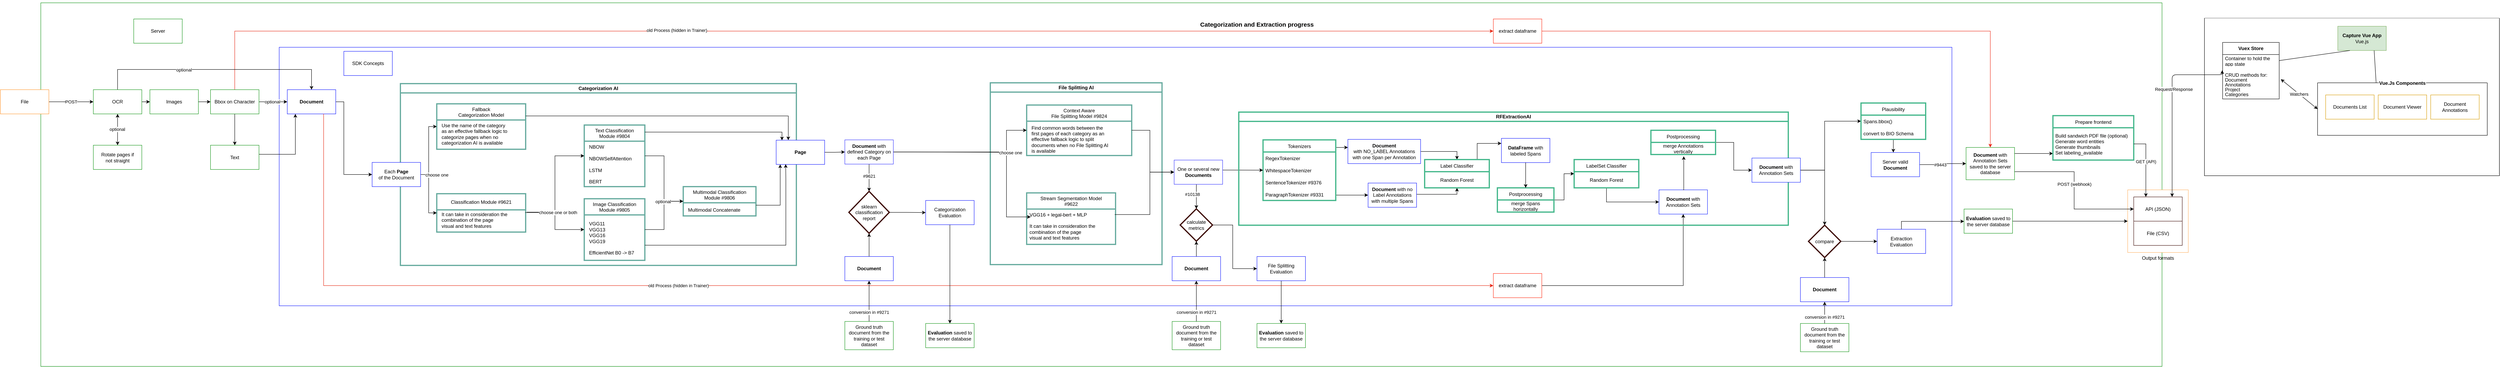 <mxfile version="20.5.3" type="device"><diagram id="Y_4e-g6y54JG4lKSlURq" name="Page-1"><mxGraphModel dx="3694" dy="1460" grid="1" gridSize="10" guides="1" tooltips="1" connect="1" arrows="1" fold="1" page="1" pageScale="1" pageWidth="850" pageHeight="1100" math="0" shadow="0"><root><mxCell id="0"/><mxCell id="1" parent="0"/><mxCell id="4hGdP1M2JwbJeWWglB2I-54" value="" style="rounded=0;whiteSpace=wrap;html=1;strokeColor=#129416;" parent="1" vertex="1"><mxGeometry x="-740" y="110" width="5250" height="900" as="geometry"/></mxCell><mxCell id="2g9Gco3Wk7Qit-5-Im8r-12" value="Output formats" style="rounded=0;whiteSpace=wrap;html=1;strokeColor=#FFB366;labelPosition=center;verticalLabelPosition=bottom;align=center;verticalAlign=top;" parent="1" vertex="1"><mxGeometry x="4425" y="573" width="150" height="155" as="geometry"/></mxCell><mxCell id="4hGdP1M2JwbJeWWglB2I-15" value="" style="rounded=0;whiteSpace=wrap;html=1;strokeColor=#0F17FF;" parent="1" vertex="1"><mxGeometry x="-150" y="220" width="4140" height="640" as="geometry"/></mxCell><mxCell id="4hGdP1M2JwbJeWWglB2I-59" style="edgeStyle=orthogonalEdgeStyle;rounded=0;orthogonalLoop=1;jettySize=auto;html=1;exitX=0.5;exitY=0;exitDx=0;exitDy=0;entryX=0;entryY=0.5;entryDx=0;entryDy=0;strokeColor=#E62712;" parent="1" source="4hGdP1M2JwbJeWWglB2I-42" target="4hGdP1M2JwbJeWWglB2I-60" edge="1"><mxGeometry relative="1" as="geometry"><Array as="points"><mxPoint x="-260" y="180"/></Array></mxGeometry></mxCell><mxCell id="9MLLla6oI4jPxRE4S_ba-36" value="old Process (hidden in Trainer)" style="edgeLabel;html=1;align=center;verticalAlign=middle;resizable=0;points=[];" parent="4hGdP1M2JwbJeWWglB2I-59" vertex="1" connectable="0"><mxGeometry x="-0.086" y="2" relative="1" as="geometry"><mxPoint x="-251" as="offset"/></mxGeometry></mxCell><mxCell id="vx7GEG0v0-2Jzm9RmqDa-37" style="edgeStyle=orthogonalEdgeStyle;rounded=0;orthogonalLoop=1;jettySize=auto;html=1;entryX=0;entryY=0.5;entryDx=0;entryDy=0;" parent="1" source="4hGdP1M2JwbJeWWglB2I-1" target="vx7GEG0v0-2Jzm9RmqDa-39" edge="1"><mxGeometry relative="1" as="geometry"><mxPoint x="-90" y="760" as="targetPoint"/><Array as="points"><mxPoint x="10" y="355"/><mxPoint x="10" y="535"/></Array></mxGeometry></mxCell><mxCell id="9MLLla6oI4jPxRE4S_ba-65" style="edgeStyle=orthogonalEdgeStyle;rounded=0;orthogonalLoop=1;jettySize=auto;html=1;entryX=0.5;entryY=0;entryDx=0;entryDy=0;" parent="1" source="4hGdP1M2JwbJeWWglB2I-4" target="9MLLla6oI4jPxRE4S_ba-66" edge="1"><mxGeometry relative="1" as="geometry"><Array as="points"><mxPoint x="2765" y="478"/></Array></mxGeometry></mxCell><mxCell id="4hGdP1M2JwbJeWWglB2I-4" value="&lt;div&gt;&lt;b&gt;Document&lt;/b&gt;&lt;br&gt;&lt;/div&gt;&lt;div&gt;with NO_LABEL Annotations&lt;/div&gt;&lt;div&gt;with one Span per Annotation&lt;/div&gt;" style="rounded=0;whiteSpace=wrap;html=1;strokeColor=#0F17FF;" parent="1" vertex="1"><mxGeometry x="2495" y="448" width="180" height="60" as="geometry"/></mxCell><mxCell id="4hGdP1M2JwbJeWWglB2I-38" value="SDK Concepts" style="rounded=0;whiteSpace=wrap;html=1;fillColor=none;strokeColor=#0F17FF;" parent="1" vertex="1"><mxGeometry x="10" y="230" width="120" height="60" as="geometry"/></mxCell><mxCell id="2g9Gco3Wk7Qit-5-Im8r-6" style="edgeStyle=orthogonalEdgeStyle;rounded=0;orthogonalLoop=1;jettySize=auto;html=1;exitX=1;exitY=0.5;exitDx=0;exitDy=0;" parent="1" source="4hGdP1M2JwbJeWWglB2I-40" target="2g9Gco3Wk7Qit-5-Im8r-5" edge="1"><mxGeometry relative="1" as="geometry"><Array as="points"><mxPoint x="4145" y="483"/></Array></mxGeometry></mxCell><mxCell id="2g9Gco3Wk7Qit-5-Im8r-18" style="edgeStyle=orthogonalEdgeStyle;rounded=0;orthogonalLoop=1;jettySize=auto;html=1;exitX=1;exitY=0.75;exitDx=0;exitDy=0;entryX=0;entryY=0.5;entryDx=0;entryDy=0;" parent="1" source="4hGdP1M2JwbJeWWglB2I-40" target="9MLLla6oI4jPxRE4S_ba-106" edge="1"><mxGeometry relative="1" as="geometry"/></mxCell><mxCell id="2g9Gco3Wk7Qit-5-Im8r-19" value="POST (webhook)" style="edgeLabel;html=1;align=center;verticalAlign=middle;resizable=0;points=[];" parent="2g9Gco3Wk7Qit-5-Im8r-18" vertex="1" connectable="0"><mxGeometry x="-0.082" relative="1" as="geometry"><mxPoint as="offset"/></mxGeometry></mxCell><mxCell id="4hGdP1M2JwbJeWWglB2I-40" value="&lt;b&gt;Document &lt;/b&gt;with Annotation Sets saved to the server database" style="rounded=0;whiteSpace=wrap;html=1;strokeColor=#129416;" parent="1" vertex="1"><mxGeometry x="4025" y="468" width="120" height="80" as="geometry"/></mxCell><mxCell id="4hGdP1M2JwbJeWWglB2I-44" style="edgeStyle=orthogonalEdgeStyle;rounded=0;orthogonalLoop=1;jettySize=auto;html=1;" parent="1" source="4hGdP1M2JwbJeWWglB2I-42" target="4hGdP1M2JwbJeWWglB2I-1" edge="1"><mxGeometry relative="1" as="geometry"><Array as="points"><mxPoint x="-130" y="355"/><mxPoint x="-130" y="355"/></Array></mxGeometry></mxCell><mxCell id="9MLLla6oI4jPxRE4S_ba-6" value="optional" style="edgeLabel;html=1;align=center;verticalAlign=middle;resizable=0;points=[];" parent="4hGdP1M2JwbJeWWglB2I-44" vertex="1" connectable="0"><mxGeometry x="-0.063" relative="1" as="geometry"><mxPoint as="offset"/></mxGeometry></mxCell><mxCell id="9MLLla6oI4jPxRE4S_ba-1" value="" style="edgeStyle=orthogonalEdgeStyle;rounded=0;orthogonalLoop=1;jettySize=auto;html=1;" parent="1" source="4hGdP1M2JwbJeWWglB2I-42" target="4hGdP1M2JwbJeWWglB2I-43" edge="1"><mxGeometry relative="1" as="geometry"/></mxCell><mxCell id="4hGdP1M2JwbJeWWglB2I-42" value="Bbox on Character" style="rounded=0;whiteSpace=wrap;html=1;fillColor=none;strokeColor=#129416;" parent="1" vertex="1"><mxGeometry x="-320" y="325" width="120" height="60" as="geometry"/></mxCell><mxCell id="4hGdP1M2JwbJeWWglB2I-45" style="edgeStyle=orthogonalEdgeStyle;rounded=0;orthogonalLoop=1;jettySize=auto;html=1;" parent="1" source="4hGdP1M2JwbJeWWglB2I-43" target="4hGdP1M2JwbJeWWglB2I-1" edge="1"><mxGeometry relative="1" as="geometry"><Array as="points"><mxPoint x="-110" y="485"/></Array></mxGeometry></mxCell><mxCell id="4hGdP1M2JwbJeWWglB2I-43" value="Text" style="rounded=0;whiteSpace=wrap;html=1;fillColor=none;strokeColor=#129416;" parent="1" vertex="1"><mxGeometry x="-320" y="462.5" width="120" height="60" as="geometry"/></mxCell><mxCell id="9MLLla6oI4jPxRE4S_ba-94" style="edgeStyle=orthogonalEdgeStyle;rounded=0;orthogonalLoop=1;jettySize=auto;html=1;" parent="1" source="4hGdP1M2JwbJeWWglB2I-46" target="9MLLla6oI4jPxRE4S_ba-93" edge="1"><mxGeometry relative="1" as="geometry"/></mxCell><mxCell id="4hGdP1M2JwbJeWWglB2I-46" value="Document" style="rounded=0;whiteSpace=wrap;html=1;strokeColor=#0F17FF;fontStyle=1" parent="1" vertex="1"><mxGeometry x="3615" y="790" width="120" height="60" as="geometry"/></mxCell><mxCell id="4hGdP1M2JwbJeWWglB2I-50" style="edgeStyle=orthogonalEdgeStyle;rounded=0;orthogonalLoop=1;jettySize=auto;html=1;" parent="1" source="4hGdP1M2JwbJeWWglB2I-47" target="4hGdP1M2JwbJeWWglB2I-46" edge="1"><mxGeometry relative="1" as="geometry"/></mxCell><mxCell id="V9HdjX9iqHW_Pui06T7V-1" value="conversion in #9271" style="edgeLabel;html=1;align=center;verticalAlign=middle;resizable=0;points=[];" parent="4hGdP1M2JwbJeWWglB2I-50" vertex="1" connectable="0"><mxGeometry x="-0.379" y="-1" relative="1" as="geometry"><mxPoint x="-1" as="offset"/></mxGeometry></mxCell><mxCell id="4hGdP1M2JwbJeWWglB2I-47" value="Ground truth document from the training or test dataset" style="rounded=0;whiteSpace=wrap;html=1;strokeColor=#129416;" parent="1" vertex="1"><mxGeometry x="3615" y="903.75" width="120" height="70" as="geometry"/></mxCell><mxCell id="4hGdP1M2JwbJeWWglB2I-55" value="Server" style="rounded=0;whiteSpace=wrap;html=1;fillColor=none;strokeColor=#129416;" parent="1" vertex="1"><mxGeometry x="-510" y="150" width="120" height="60" as="geometry"/></mxCell><mxCell id="2g9Gco3Wk7Qit-5-Im8r-14" style="edgeStyle=orthogonalEdgeStyle;rounded=0;orthogonalLoop=1;jettySize=auto;html=1;exitX=1;exitY=0.5;exitDx=0;exitDy=0;entryX=0;entryY=0.5;entryDx=0;entryDy=0;" parent="1" source="4hGdP1M2JwbJeWWglB2I-56" target="2g9Gco3Wk7Qit-5-Im8r-12" edge="1"><mxGeometry relative="1" as="geometry"/></mxCell><mxCell id="4hGdP1M2JwbJeWWglB2I-56" value="&lt;b&gt;Evaluation&lt;/b&gt; saved to the server database" style="rounded=0;whiteSpace=wrap;html=1;strokeColor=#129416;" parent="1" vertex="1"><mxGeometry x="4020" y="620.5" width="120" height="60" as="geometry"/></mxCell><mxCell id="4hGdP1M2JwbJeWWglB2I-61" style="edgeStyle=orthogonalEdgeStyle;rounded=0;orthogonalLoop=1;jettySize=auto;html=1;strokeColor=#EB2813;entryX=0.5;entryY=0;entryDx=0;entryDy=0;exitX=1;exitY=0.5;exitDx=0;exitDy=0;" parent="1" source="4hGdP1M2JwbJeWWglB2I-60" target="4hGdP1M2JwbJeWWglB2I-40" edge="1"><mxGeometry relative="1" as="geometry"><Array as="points"><mxPoint x="4085" y="180"/></Array></mxGeometry></mxCell><mxCell id="4hGdP1M2JwbJeWWglB2I-60" value="extract dataframe" style="rounded=0;whiteSpace=wrap;html=1;strokeColor=#FF2C14;" parent="1" vertex="1"><mxGeometry x="2855" y="150" width="120" height="60" as="geometry"/></mxCell><mxCell id="9MLLla6oI4jPxRE4S_ba-4" style="edgeStyle=orthogonalEdgeStyle;rounded=0;orthogonalLoop=1;jettySize=auto;html=1;entryX=0.5;entryY=0;entryDx=0;entryDy=0;" parent="1" source="9MLLla6oI4jPxRE4S_ba-3" target="4hGdP1M2JwbJeWWglB2I-1" edge="1"><mxGeometry relative="1" as="geometry"><Array as="points"><mxPoint x="-550" y="275"/><mxPoint x="-70" y="275"/></Array></mxGeometry></mxCell><mxCell id="9MLLla6oI4jPxRE4S_ba-5" value="optional" style="edgeLabel;html=1;align=center;verticalAlign=middle;resizable=0;points=[];" parent="9MLLla6oI4jPxRE4S_ba-4" vertex="1" connectable="0"><mxGeometry x="-0.263" y="-1" relative="1" as="geometry"><mxPoint as="offset"/></mxGeometry></mxCell><mxCell id="9MLLla6oI4jPxRE4S_ba-40" value="" style="edgeStyle=orthogonalEdgeStyle;rounded=0;orthogonalLoop=1;jettySize=auto;html=1;" parent="1" source="9MLLla6oI4jPxRE4S_ba-3" target="9MLLla6oI4jPxRE4S_ba-39" edge="1"><mxGeometry relative="1" as="geometry"/></mxCell><mxCell id="2g9Gco3Wk7Qit-5-Im8r-27" style="endArrow=classic;startArrow=classic;html=1;fontFamily=Helvetica;fontSize=11;fontColor=default;align=center;strokeColor=default;edgeStyle=orthogonalEdgeStyle;" parent="1" source="9MLLla6oI4jPxRE4S_ba-3" target="GbPzBh_5DXwl44FfzJLB-2" edge="1"><mxGeometry relative="1" as="geometry"/></mxCell><mxCell id="2g9Gco3Wk7Qit-5-Im8r-28" value="optional" style="edgeLabel;html=1;align=center;verticalAlign=middle;resizable=0;points=[];" parent="2g9Gco3Wk7Qit-5-Im8r-27" vertex="1" connectable="0"><mxGeometry x="-0.022" y="-1" relative="1" as="geometry"><mxPoint as="offset"/></mxGeometry></mxCell><mxCell id="9MLLla6oI4jPxRE4S_ba-3" value="OCR" style="rounded=0;whiteSpace=wrap;html=1;fillColor=none;strokeColor=#129416;" parent="1" vertex="1"><mxGeometry x="-610" y="325" width="120" height="60" as="geometry"/></mxCell><mxCell id="9MLLla6oI4jPxRE4S_ba-45" style="edgeStyle=orthogonalEdgeStyle;rounded=0;orthogonalLoop=1;jettySize=auto;html=1;" parent="1" source="9MLLla6oI4jPxRE4S_ba-90" target="4hGdP1M2JwbJeWWglB2I-40" edge="1"><mxGeometry relative="1" as="geometry"><mxPoint x="4128" y="363" as="sourcePoint"/><Array as="points"><mxPoint x="3968" y="511"/><mxPoint x="3968" y="508"/></Array></mxGeometry></mxCell><mxCell id="V9HdjX9iqHW_Pui06T7V-2" value="#9443" style="edgeLabel;html=1;align=center;verticalAlign=middle;resizable=0;points=[];" parent="9MLLla6oI4jPxRE4S_ba-45" vertex="1" connectable="0"><mxGeometry x="-0.133" relative="1" as="geometry"><mxPoint as="offset"/></mxGeometry></mxCell><mxCell id="9MLLla6oI4jPxRE4S_ba-41" style="edgeStyle=orthogonalEdgeStyle;rounded=0;orthogonalLoop=1;jettySize=auto;html=1;" parent="1" source="9MLLla6oI4jPxRE4S_ba-39" target="4hGdP1M2JwbJeWWglB2I-42" edge="1"><mxGeometry relative="1" as="geometry"/></mxCell><mxCell id="9MLLla6oI4jPxRE4S_ba-39" value="Images" style="rounded=0;whiteSpace=wrap;html=1;fillColor=none;strokeColor=#129416;" parent="1" vertex="1"><mxGeometry x="-470" y="325" width="120" height="60" as="geometry"/></mxCell><mxCell id="9MLLla6oI4jPxRE4S_ba-43" style="edgeStyle=orthogonalEdgeStyle;rounded=0;orthogonalLoop=1;jettySize=auto;html=1;" parent="1" source="9MLLla6oI4jPxRE4S_ba-42" target="9MLLla6oI4jPxRE4S_ba-3" edge="1"><mxGeometry relative="1" as="geometry"/></mxCell><mxCell id="9MLLla6oI4jPxRE4S_ba-92" value="POST" style="edgeLabel;html=1;align=center;verticalAlign=middle;resizable=0;points=[];" parent="9MLLla6oI4jPxRE4S_ba-43" vertex="1" connectable="0"><mxGeometry x="0.236" y="-2" relative="1" as="geometry"><mxPoint x="-13" y="-2" as="offset"/></mxGeometry></mxCell><mxCell id="9MLLla6oI4jPxRE4S_ba-42" value="File" style="rounded=0;whiteSpace=wrap;html=1;strokeColor=#FF9933;" parent="1" vertex="1"><mxGeometry x="-840" y="325" width="120" height="60" as="geometry"/></mxCell><mxCell id="uCFwbwdLhiHwo-Qxrh92-10" style="edgeStyle=orthogonalEdgeStyle;rounded=0;orthogonalLoop=1;jettySize=auto;html=1;" edge="1" parent="1" source="9MLLla6oI4jPxRE4S_ba-53"><mxGeometry relative="1" as="geometry"><mxPoint x="2495" y="468" as="targetPoint"/><Array as="points"><mxPoint x="2495" y="468"/></Array></mxGeometry></mxCell><mxCell id="uCFwbwdLhiHwo-Qxrh92-13" style="edgeStyle=orthogonalEdgeStyle;rounded=0;orthogonalLoop=1;jettySize=auto;html=1;" edge="1" parent="1" source="9MLLla6oI4jPxRE4S_ba-53" target="9MLLla6oI4jPxRE4S_ba-58"><mxGeometry relative="1" as="geometry"><Array as="points"><mxPoint x="2485" y="586"/><mxPoint x="2485" y="586"/></Array></mxGeometry></mxCell><mxCell id="9MLLla6oI4jPxRE4S_ba-53" value="Tokenizers" style="swimlane;fontStyle=0;childLayout=stackLayout;horizontal=1;startSize=30;horizontalStack=0;resizeParent=1;resizeParentMax=0;resizeLast=0;collapsible=1;marginBottom=0;strokeColor=#44B78B;strokeWidth=3;" parent="1" vertex="1"><mxGeometry x="2285" y="449.25" width="180" height="150" as="geometry"><mxRectangle x="1990" y="441.25" width="150" height="30" as="alternateBounds"/></mxGeometry></mxCell><mxCell id="9MLLla6oI4jPxRE4S_ba-56" value="RegexTokenizer" style="text;strokeColor=none;fillColor=none;align=left;verticalAlign=middle;spacingLeft=4;spacingRight=4;overflow=hidden;points=[[0,0.5],[1,0.5]];portConstraint=eastwest;rotatable=0;" parent="9MLLla6oI4jPxRE4S_ba-53" vertex="1"><mxGeometry y="30" width="180" height="30" as="geometry"/></mxCell><mxCell id="PVjARp0YHHE5zDxc7D2C-11" value="WhitespaceTokenizer" style="text;strokeColor=none;fillColor=none;align=left;verticalAlign=middle;spacingLeft=4;spacingRight=4;overflow=hidden;points=[[0,0.5],[1,0.5]];portConstraint=eastwest;rotatable=0;" parent="9MLLla6oI4jPxRE4S_ba-53" vertex="1"><mxGeometry y="60" width="180" height="30" as="geometry"/></mxCell><mxCell id="9MLLla6oI4jPxRE4S_ba-54" value="SentenceTokenizer #9376" style="text;strokeColor=none;fillColor=none;align=left;verticalAlign=middle;spacingLeft=4;spacingRight=4;overflow=hidden;points=[[0,0.5],[1,0.5]];portConstraint=eastwest;rotatable=0;" parent="9MLLla6oI4jPxRE4S_ba-53" vertex="1"><mxGeometry y="90" width="180" height="30" as="geometry"/></mxCell><mxCell id="9MLLla6oI4jPxRE4S_ba-55" value="ParagraphTokenizer #9331" style="text;strokeColor=none;fillColor=none;align=left;verticalAlign=middle;spacingLeft=4;spacingRight=4;overflow=hidden;points=[[0,0.5],[1,0.5]];portConstraint=eastwest;rotatable=0;" parent="9MLLla6oI4jPxRE4S_ba-53" vertex="1"><mxGeometry y="120" width="180" height="30" as="geometry"/></mxCell><mxCell id="9MLLla6oI4jPxRE4S_ba-64" style="edgeStyle=orthogonalEdgeStyle;rounded=0;orthogonalLoop=1;jettySize=auto;html=1;entryX=0.5;entryY=1;entryDx=0;entryDy=0;" parent="1" source="9MLLla6oI4jPxRE4S_ba-58" target="9MLLla6oI4jPxRE4S_ba-66" edge="1"><mxGeometry relative="1" as="geometry"><Array as="points"><mxPoint x="2765" y="584"/></Array></mxGeometry></mxCell><mxCell id="9MLLla6oI4jPxRE4S_ba-58" value="&lt;b&gt;Document&lt;/b&gt;&amp;nbsp;with no Label Annotations with multiple Spans" style="rounded=0;whiteSpace=wrap;html=1;strokeColor=#0F17FF;" parent="1" vertex="1"><mxGeometry x="2545" y="556.13" width="120" height="60" as="geometry"/></mxCell><mxCell id="9MLLla6oI4jPxRE4S_ba-71" style="edgeStyle=orthogonalEdgeStyle;rounded=0;orthogonalLoop=1;jettySize=auto;html=1;" parent="1" source="9MLLla6oI4jPxRE4S_ba-66" target="9MLLla6oI4jPxRE4S_ba-10" edge="1"><mxGeometry relative="1" as="geometry"><Array as="points"><mxPoint x="2815" y="458"/></Array></mxGeometry></mxCell><mxCell id="9MLLla6oI4jPxRE4S_ba-66" value="Label Classifier" style="swimlane;fontStyle=0;childLayout=stackLayout;horizontal=1;startSize=30;horizontalStack=0;resizeParent=1;resizeParentMax=0;resizeLast=0;collapsible=1;marginBottom=0;strokeColor=#44B78B;strokeWidth=3;" parent="1" vertex="1"><mxGeometry x="2685" y="498" width="160" height="70" as="geometry"><mxRectangle x="320" y="370" width="150" height="30" as="alternateBounds"/></mxGeometry></mxCell><mxCell id="9MLLla6oI4jPxRE4S_ba-67" value="Random Forest" style="text;strokeColor=none;fillColor=none;align=center;verticalAlign=middle;spacingLeft=4;spacingRight=4;overflow=hidden;points=[[0,0.5],[1,0.5]];portConstraint=eastwest;rotatable=0;" parent="9MLLla6oI4jPxRE4S_ba-66" vertex="1"><mxGeometry y="30" width="160" height="40" as="geometry"/></mxCell><mxCell id="9MLLla6oI4jPxRE4S_ba-88" style="edgeStyle=orthogonalEdgeStyle;rounded=0;orthogonalLoop=1;jettySize=auto;html=1;entryX=0;entryY=0.5;entryDx=0;entryDy=0;" parent="1" source="9MLLla6oI4jPxRE4S_ba-72" target="9MLLla6oI4jPxRE4S_ba-77" edge="1"><mxGeometry relative="1" as="geometry"/></mxCell><mxCell id="9MLLla6oI4jPxRE4S_ba-72" value="Postprocessing" style="swimlane;fontStyle=0;childLayout=stackLayout;horizontal=1;startSize=30;horizontalStack=0;resizeParent=1;resizeParentMax=0;resizeLast=0;collapsible=1;marginBottom=0;strokeColor=#44B78B;strokeWidth=3;" parent="1" vertex="1"><mxGeometry x="3245" y="425.5" width="160" height="60" as="geometry"><mxRectangle x="320" y="370" width="150" height="30" as="alternateBounds"/></mxGeometry></mxCell><mxCell id="9MLLla6oI4jPxRE4S_ba-85" value="merge Annotations&#xA;vertically" style="text;strokeColor=none;fillColor=none;align=center;verticalAlign=middle;spacingLeft=4;spacingRight=4;overflow=hidden;points=[[0,0.5],[1,0.5]];portConstraint=eastwest;rotatable=0;" parent="9MLLla6oI4jPxRE4S_ba-72" vertex="1"><mxGeometry y="30" width="160" height="30" as="geometry"/></mxCell><mxCell id="9MLLla6oI4jPxRE4S_ba-89" style="edgeStyle=orthogonalEdgeStyle;rounded=0;orthogonalLoop=1;jettySize=auto;html=1;entryX=0;entryY=0.5;entryDx=0;entryDy=0;" parent="1" source="9MLLla6oI4jPxRE4S_ba-77" target="9MLLla6oI4jPxRE4S_ba-79" edge="1"><mxGeometry relative="1" as="geometry"><Array as="points"><mxPoint x="3675" y="524"/><mxPoint x="3675" y="403"/></Array></mxGeometry></mxCell><mxCell id="9MLLla6oI4jPxRE4S_ba-95" style="edgeStyle=orthogonalEdgeStyle;rounded=0;orthogonalLoop=1;jettySize=auto;html=1;" parent="1" source="9MLLla6oI4jPxRE4S_ba-77" target="9MLLla6oI4jPxRE4S_ba-93" edge="1"><mxGeometry relative="1" as="geometry"><Array as="points"><mxPoint x="3675" y="524"/></Array></mxGeometry></mxCell><mxCell id="9MLLla6oI4jPxRE4S_ba-91" style="edgeStyle=orthogonalEdgeStyle;rounded=0;orthogonalLoop=1;jettySize=auto;html=1;" parent="1" source="9MLLla6oI4jPxRE4S_ba-78" target="9MLLla6oI4jPxRE4S_ba-90" edge="1"><mxGeometry relative="1" as="geometry"><Array as="points"><mxPoint x="3845" y="458"/><mxPoint x="3845" y="458"/></Array></mxGeometry></mxCell><mxCell id="9MLLla6oI4jPxRE4S_ba-78" value="Plausibility" style="swimlane;fontStyle=0;childLayout=stackLayout;horizontal=1;startSize=30;horizontalStack=0;resizeParent=1;resizeParentMax=0;resizeLast=0;collapsible=1;marginBottom=0;strokeColor=#44B78B;strokeWidth=3;" parent="1" vertex="1"><mxGeometry x="3765" y="358" width="160" height="90" as="geometry"><mxRectangle x="320" y="370" width="150" height="30" as="alternateBounds"/></mxGeometry></mxCell><mxCell id="9MLLla6oI4jPxRE4S_ba-79" value="Spans.bbox()" style="text;strokeColor=none;fillColor=none;align=left;verticalAlign=middle;spacingLeft=4;spacingRight=4;overflow=hidden;points=[[0,0.5],[1,0.5]];portConstraint=eastwest;rotatable=0;" parent="9MLLla6oI4jPxRE4S_ba-78" vertex="1"><mxGeometry y="30" width="160" height="30" as="geometry"/></mxCell><mxCell id="9MLLla6oI4jPxRE4S_ba-80" value="convert to BIO Schema" style="text;strokeColor=none;fillColor=none;align=left;verticalAlign=middle;spacingLeft=4;spacingRight=4;overflow=hidden;points=[[0,0.5],[1,0.5]];portConstraint=eastwest;rotatable=0;" parent="9MLLla6oI4jPxRE4S_ba-78" vertex="1"><mxGeometry y="60" width="160" height="30" as="geometry"/></mxCell><mxCell id="9MLLla6oI4jPxRE4S_ba-97" style="edgeStyle=orthogonalEdgeStyle;rounded=0;orthogonalLoop=1;jettySize=auto;html=1;" parent="1" source="9MLLla6oI4jPxRE4S_ba-93" target="9MLLla6oI4jPxRE4S_ba-96" edge="1"><mxGeometry relative="1" as="geometry"/></mxCell><mxCell id="9MLLla6oI4jPxRE4S_ba-93" value="compare" style="rhombus;whiteSpace=wrap;html=1;strokeColor=#3D0A05;strokeWidth=3;" parent="1" vertex="1"><mxGeometry x="3635" y="660.5" width="80" height="80" as="geometry"/></mxCell><mxCell id="9MLLla6oI4jPxRE4S_ba-98" style="edgeStyle=orthogonalEdgeStyle;rounded=0;orthogonalLoop=1;jettySize=auto;html=1;" parent="1" source="9MLLla6oI4jPxRE4S_ba-96" target="4hGdP1M2JwbJeWWglB2I-56" edge="1"><mxGeometry relative="1" as="geometry"><Array as="points"><mxPoint x="3865" y="651"/></Array></mxGeometry></mxCell><mxCell id="9MLLla6oI4jPxRE4S_ba-96" value="&lt;div&gt;Extraction &lt;br&gt;&lt;/div&gt;&lt;div&gt;Evaluation&lt;/div&gt;" style="rounded=0;whiteSpace=wrap;html=1;strokeColor=#0F17FF;" parent="1" vertex="1"><mxGeometry x="3805" y="670.5" width="120" height="60" as="geometry"/></mxCell><mxCell id="9MLLla6oI4jPxRE4S_ba-104" value="File (CSV)" style="rounded=0;whiteSpace=wrap;html=1;strokeColor=#3D0A05;" parent="1" vertex="1"><mxGeometry x="4440" y="650.5" width="120" height="60" as="geometry"/></mxCell><mxCell id="9MLLla6oI4jPxRE4S_ba-106" value="API (JSON)" style="rounded=0;whiteSpace=wrap;html=1;strokeColor=#3D0A05;" parent="1" vertex="1"><mxGeometry x="4440" y="590.5" width="120" height="60" as="geometry"/></mxCell><mxCell id="V9HdjX9iqHW_Pui06T7V-6" style="edgeStyle=orthogonalEdgeStyle;rounded=0;orthogonalLoop=1;jettySize=auto;html=1;" parent="1" source="V9HdjX9iqHW_Pui06T7V-3" target="4hGdP1M2JwbJeWWglB2I-25" edge="1"><mxGeometry relative="1" as="geometry"/></mxCell><mxCell id="V9HdjX9iqHW_Pui06T7V-3" value="extract dataframe" style="rounded=0;whiteSpace=wrap;html=1;strokeColor=#FF2C14;" parent="1" vertex="1"><mxGeometry x="2855" y="780" width="120" height="60" as="geometry"/></mxCell><mxCell id="LKTkPYLuN1g2WceH0jgF-83" value="" style="swimlane;startSize=0;labelBackgroundColor=none;fillStyle=auto;rounded=0;swimlaneFillColor=default;" parent="1" vertex="1"><mxGeometry x="4615" y="148" width="730" height="390" as="geometry"/></mxCell><mxCell id="LKTkPYLuN1g2WceH0jgF-74" value="Vue.Js Components" style="swimlane;startSize=0;movable=1;resizable=1;rotatable=1;deletable=1;editable=1;connectable=1;fillColor=#D4E1F5;labelBackgroundColor=default;labelBorderColor=#FFFFFF;" parent="LKTkPYLuN1g2WceH0jgF-83" vertex="1"><mxGeometry x="280" y="160" width="420" height="130" as="geometry"><mxRectangle x="850" y="260" width="50" height="40" as="alternateBounds"/></mxGeometry></mxCell><mxCell id="LKTkPYLuN1g2WceH0jgF-77" value="Document Annotations" style="rounded=0;whiteSpace=wrap;html=1;movable=1;resizable=1;rotatable=1;deletable=1;editable=1;connectable=1;fillColor=none;strokeColor=#d79b00;" parent="LKTkPYLuN1g2WceH0jgF-74" vertex="1"><mxGeometry x="280" y="30" width="120" height="60" as="geometry"/></mxCell><mxCell id="LKTkPYLuN1g2WceH0jgF-76" value="Document Viewer" style="whiteSpace=wrap;html=1;rounded=0;movable=1;resizable=1;rotatable=1;deletable=1;editable=1;connectable=1;fillColor=none;strokeColor=#d79b00;" parent="LKTkPYLuN1g2WceH0jgF-74" vertex="1"><mxGeometry x="150" y="30" width="120" height="60" as="geometry"/></mxCell><mxCell id="LKTkPYLuN1g2WceH0jgF-75" value="Documents List" style="rounded=0;whiteSpace=wrap;html=1;movable=1;resizable=1;rotatable=1;deletable=1;editable=1;connectable=1;fillColor=none;strokeColor=#d79b00;" parent="LKTkPYLuN1g2WceH0jgF-74" vertex="1"><mxGeometry x="20" y="30" width="120" height="60" as="geometry"/></mxCell><mxCell id="mCsw30LCLhBXIYTIs269-1" value="&lt;b&gt;Vuex Store&lt;/b&gt;" style="swimlane;fontStyle=0;childLayout=stackLayout;horizontal=1;startSize=30;horizontalStack=0;resizeParent=1;resizeParentMax=0;resizeLast=0;collapsible=1;marginBottom=0;whiteSpace=wrap;html=1;" parent="LKTkPYLuN1g2WceH0jgF-83" vertex="1"><mxGeometry x="45" y="60" width="140" height="140" as="geometry"/></mxCell><mxCell id="mCsw30LCLhBXIYTIs269-2" value="Container to hold the app state" style="text;strokeColor=none;fillColor=none;align=left;verticalAlign=middle;spacingLeft=4;spacingRight=4;overflow=hidden;points=[[0,0.5],[1,0.5]];portConstraint=eastwest;rotatable=0;whiteSpace=wrap;html=1;fontSize=12;" parent="mCsw30LCLhBXIYTIs269-1" vertex="1"><mxGeometry y="30" width="140" height="30" as="geometry"/></mxCell><mxCell id="mCsw30LCLhBXIYTIs269-4" value="&lt;p style=&quot;line-height: 100%; font-size: 12px;&quot;&gt;&lt;font style=&quot;font-size: 12px;&quot;&gt;CRUD methods for:&lt;br&gt;Document&lt;br&gt;Annotations&lt;br&gt;Project&lt;br&gt;Categories&lt;br&gt;&lt;/font&gt;&lt;/p&gt;" style="text;strokeColor=none;fillColor=none;align=left;verticalAlign=middle;spacingLeft=4;spacingRight=4;overflow=hidden;points=[[0,0.5],[1,0.5]];portConstraint=eastwest;rotatable=0;whiteSpace=wrap;html=1;fontSize=16;" parent="mCsw30LCLhBXIYTIs269-1" vertex="1"><mxGeometry y="60" width="140" height="80" as="geometry"/></mxCell><mxCell id="LKTkPYLuN1g2WceH0jgF-73" value="Watchers" style="endArrow=classic;startArrow=classic;html=1;rounded=0;exitX=1.029;exitY=0.388;exitDx=0;exitDy=0;movable=1;resizable=1;rotatable=1;deletable=1;editable=1;connectable=1;entryX=0;entryY=0.5;entryDx=0;entryDy=0;exitPerimeter=0;" parent="LKTkPYLuN1g2WceH0jgF-83" source="mCsw30LCLhBXIYTIs269-4" target="LKTkPYLuN1g2WceH0jgF-74" edge="1"><mxGeometry width="50" height="50" relative="1" as="geometry"><mxPoint x="170" y="142.5" as="sourcePoint"/><mxPoint x="295" y="140" as="targetPoint"/></mxGeometry></mxCell><mxCell id="LKTkPYLuN1g2WceH0jgF-64" value="&lt;b&gt;Capture Vue App&lt;/b&gt;&lt;br&gt;Vue.js" style="rounded=0;whiteSpace=wrap;html=1;movable=1;resizable=1;rotatable=1;deletable=1;editable=1;connectable=1;fillColor=#d5e8d4;strokeColor=#82b366;" parent="LKTkPYLuN1g2WceH0jgF-83" vertex="1"><mxGeometry x="330" y="20" width="120" height="60" as="geometry"/></mxCell><mxCell id="LKTkPYLuN1g2WceH0jgF-79" value="" style="endArrow=none;html=1;rounded=0;fontSize=19;entryX=0.25;entryY=1;entryDx=0;entryDy=0;exitX=1;exitY=0.5;exitDx=0;exitDy=0;movable=1;resizable=1;rotatable=1;deletable=1;editable=1;connectable=1;" parent="LKTkPYLuN1g2WceH0jgF-83" source="mCsw30LCLhBXIYTIs269-2" target="LKTkPYLuN1g2WceH0jgF-64" edge="1"><mxGeometry width="50" height="50" relative="1" as="geometry"><mxPoint x="155" y="118.75" as="sourcePoint"/><mxPoint x="330" y="315" as="targetPoint"/></mxGeometry></mxCell><mxCell id="I0hLGGDyabvLFm6WPscO-2" value="" style="endArrow=none;html=1;rounded=0;entryX=0.75;entryY=1;entryDx=0;entryDy=0;exitX=0.345;exitY=-0.004;exitDx=0;exitDy=0;exitPerimeter=0;" parent="LKTkPYLuN1g2WceH0jgF-83" source="LKTkPYLuN1g2WceH0jgF-74" target="LKTkPYLuN1g2WceH0jgF-64" edge="1"><mxGeometry width="50" height="50" relative="1" as="geometry"><mxPoint x="270" y="270" as="sourcePoint"/><mxPoint x="320" y="220" as="targetPoint"/></mxGeometry></mxCell><mxCell id="gmDyt483ovcnzdWVHVRp-11" value="" style="endArrow=classic;html=1;rounded=0;entryX=0;entryY=0.5;entryDx=0;entryDy=0;exitX=1;exitY=0.5;exitDx=0;exitDy=0;edgeStyle=orthogonalEdgeStyle;" parent="1" source="vx7GEG0v0-2Jzm9RmqDa-44" target="gmDyt483ovcnzdWVHVRp-7" edge="1"><mxGeometry width="50" height="50" relative="1" as="geometry"><mxPoint x="1260" y="361.25" as="sourcePoint"/><mxPoint x="530" y="305" as="targetPoint"/><Array as="points"/></mxGeometry></mxCell><mxCell id="PVjARp0YHHE5zDxc7D2C-14" style="edgeStyle=orthogonalEdgeStyle;rounded=0;orthogonalLoop=1;jettySize=auto;html=1;exitX=1;exitY=0.5;exitDx=0;exitDy=0;entryX=0;entryY=0.5;entryDx=0;entryDy=0;" parent="1" source="PVjARp0YHHE5zDxc7D2C-7" target="vx7GEG0v0-2Jzm9RmqDa-51" edge="1"><mxGeometry relative="1" as="geometry"><mxPoint x="3865" y="368" as="targetPoint"/><Array as="points"/></mxGeometry></mxCell><mxCell id="PVjARp0YHHE5zDxc7D2C-7" value="Postprocessing" style="swimlane;fontStyle=0;childLayout=stackLayout;horizontal=1;startSize=30;horizontalStack=0;resizeParent=1;resizeParentMax=0;resizeLast=0;collapsible=1;marginBottom=0;strokeColor=#44B78B;strokeWidth=3;" parent="1" vertex="1"><mxGeometry x="2865" y="568" width="140" height="60" as="geometry"><mxRectangle x="320" y="370" width="150" height="30" as="alternateBounds"/></mxGeometry></mxCell><mxCell id="PVjARp0YHHE5zDxc7D2C-8" value="merge Spans&#xA;horizontally" style="text;strokeColor=none;fillColor=none;align=center;verticalAlign=middle;spacingLeft=4;spacingRight=4;overflow=hidden;points=[[0,0.5],[1,0.5]];portConstraint=eastwest;rotatable=0;" parent="PVjARp0YHHE5zDxc7D2C-7" vertex="1"><mxGeometry y="30" width="140" height="30" as="geometry"/></mxCell><mxCell id="9MLLla6oI4jPxRE4S_ba-90" value="Server valid&lt;br&gt;&lt;b&gt;Document&lt;/b&gt;" style="rounded=0;whiteSpace=wrap;html=1;strokeColor=#1222FF;" parent="1" vertex="1"><mxGeometry x="3790" y="480.5" width="120" height="60" as="geometry"/></mxCell><mxCell id="GbPzBh_5DXwl44FfzJLB-1" value="Categorization and Extraction progress" style="text;html=1;strokeColor=none;fillColor=none;align=center;verticalAlign=middle;whiteSpace=wrap;rounded=0;fontStyle=1;fontSize=15;" parent="1" vertex="1"><mxGeometry x="2085" y="103" width="370" height="120" as="geometry"/></mxCell><mxCell id="GbPzBh_5DXwl44FfzJLB-2" value="&lt;span style=&quot;font-weight: normal;&quot;&gt;Rotate pages if&lt;br&gt;not straight&lt;br&gt;&lt;/span&gt;" style="rounded=0;whiteSpace=wrap;html=1;fillColor=none;strokeColor=#129416;fontStyle=1" parent="1" vertex="1"><mxGeometry x="-610" y="462.5" width="120" height="60" as="geometry"/></mxCell><mxCell id="2g9Gco3Wk7Qit-5-Im8r-3" value="Prepare frontend" style="swimlane;fontStyle=0;childLayout=stackLayout;horizontal=1;startSize=30;horizontalStack=0;resizeParent=1;resizeParentMax=0;resizeLast=0;collapsible=1;marginBottom=0;strokeColor=#44B78B;strokeWidth=3;" parent="1" vertex="1"><mxGeometry x="4240" y="389.25" width="200" height="110" as="geometry"><mxRectangle x="320" y="370" width="150" height="30" as="alternateBounds"/></mxGeometry></mxCell><mxCell id="2g9Gco3Wk7Qit-5-Im8r-5" value="Build sandwich PDF file (optional)&#xA;Generate word entities&#xA;Generate thumbnails&#xA;Set labeling_available" style="text;strokeColor=none;fillColor=none;align=left;verticalAlign=middle;spacingLeft=4;spacingRight=4;overflow=hidden;points=[[0,0.5],[1,0.5]];portConstraint=eastwest;rotatable=0;" parent="2g9Gco3Wk7Qit-5-Im8r-3" vertex="1"><mxGeometry y="30" width="200" height="80" as="geometry"/></mxCell><mxCell id="2g9Gco3Wk7Qit-5-Im8r-21" style="edgeStyle=orthogonalEdgeStyle;rounded=0;orthogonalLoop=1;jettySize=auto;html=1;exitX=1;exitY=0.5;exitDx=0;exitDy=0;entryX=0.25;entryY=0;entryDx=0;entryDy=0;" parent="1" source="2g9Gco3Wk7Qit-5-Im8r-5" target="9MLLla6oI4jPxRE4S_ba-106" edge="1"><mxGeometry relative="1" as="geometry"/></mxCell><mxCell id="2g9Gco3Wk7Qit-5-Im8r-22" value="GET (API)" style="edgeLabel;html=1;align=center;verticalAlign=middle;resizable=0;points=[];" parent="2g9Gco3Wk7Qit-5-Im8r-21" vertex="1" connectable="0"><mxGeometry x="-0.086" relative="1" as="geometry"><mxPoint as="offset"/></mxGeometry></mxCell><mxCell id="2g9Gco3Wk7Qit-5-Im8r-24" style="endArrow=classic;startArrow=classic;html=1;fontFamily=Helvetica;fontSize=11;fontColor=default;align=center;strokeColor=default;edgeStyle=orthogonalEdgeStyle;entryX=-0.007;entryY=0.113;entryDx=0;entryDy=0;entryPerimeter=0;" parent="1" source="9MLLla6oI4jPxRE4S_ba-106" target="mCsw30LCLhBXIYTIs269-4" edge="1"><mxGeometry relative="1" as="geometry"><Array as="points"><mxPoint x="4535" y="288"/></Array><mxPoint x="4635" y="288" as="targetPoint"/></mxGeometry></mxCell><mxCell id="2g9Gco3Wk7Qit-5-Im8r-26" value="Request/Response" style="edgeLabel;html=1;align=center;verticalAlign=middle;resizable=0;points=[];" parent="2g9Gco3Wk7Qit-5-Im8r-24" vertex="1" connectable="0"><mxGeometry x="0.219" y="-4" relative="1" as="geometry"><mxPoint as="offset"/></mxGeometry></mxCell><mxCell id="vx7GEG0v0-2Jzm9RmqDa-35" value="Categorization AI" style="swimlane;whiteSpace=wrap;html=1;strokeColor=#67AB9F;strokeWidth=3;" parent="1" vertex="1"><mxGeometry x="150" y="310" width="980" height="450" as="geometry"/></mxCell><mxCell id="vx7GEG0v0-2Jzm9RmqDa-28" value="Fallback&#xA;Categorization Model" style="swimlane;strokeColor=#67AB9F;strokeWidth=3;fontStyle=0;startSize=40;" parent="vx7GEG0v0-2Jzm9RmqDa-35" vertex="1"><mxGeometry x="90" y="50" width="220" height="112.5" as="geometry"/></mxCell><mxCell id="vx7GEG0v0-2Jzm9RmqDa-29" value="&lt;div&gt;Use the name of the category&lt;/div&gt;&lt;div&gt;as an effective fallback logic to&lt;/div&gt;&lt;div&gt;categorize pages when no&lt;/div&gt;&lt;div&gt;categorization AI is available&lt;/div&gt;" style="text;html=1;resizable=0;autosize=1;align=left;verticalAlign=middle;points=[];fillColor=none;strokeColor=none;rounded=0;strokeWidth=3;" parent="vx7GEG0v0-2Jzm9RmqDa-28" vertex="1"><mxGeometry x="10" y="40" width="210" height="70" as="geometry"/></mxCell><mxCell id="vx7GEG0v0-2Jzm9RmqDa-30" value="Classification Module #9621" style="swimlane;strokeColor=#67AB9F;strokeWidth=3;fontStyle=0;startSize=40;" parent="vx7GEG0v0-2Jzm9RmqDa-35" vertex="1"><mxGeometry x="90" y="272.5" width="220" height="95" as="geometry"/></mxCell><mxCell id="vx7GEG0v0-2Jzm9RmqDa-31" value="&lt;div&gt;It can take in consideration the&lt;/div&gt;&lt;div&gt;combination of the page&lt;/div&gt;&lt;div&gt;visual and text features&lt;/div&gt;" style="text;html=1;resizable=0;autosize=1;align=left;verticalAlign=middle;points=[];fillColor=none;strokeColor=none;rounded=0;strokeWidth=3;" parent="vx7GEG0v0-2Jzm9RmqDa-30" vertex="1"><mxGeometry x="10" y="35" width="210" height="60" as="geometry"/></mxCell><mxCell id="vx7GEG0v0-2Jzm9RmqDa-19" value="Image Classification&#xA;Module #9805" style="swimlane;strokeColor=#67AB9F;strokeWidth=3;fontStyle=0;startSize=40;" parent="vx7GEG0v0-2Jzm9RmqDa-35" vertex="1"><mxGeometry x="455" y="285" width="150" height="152.5" as="geometry"/></mxCell><mxCell id="vx7GEG0v0-2Jzm9RmqDa-20" value="&lt;div align=&quot;left&quot;&gt;VGG11&lt;/div&gt;&lt;div align=&quot;left&quot;&gt;VGG13&lt;/div&gt;&lt;div align=&quot;left&quot;&gt;VGG16&lt;/div&gt;&lt;div align=&quot;left&quot;&gt;VGG19&lt;/div&gt;&lt;div align=&quot;left&quot;&gt;&lt;br&gt;&lt;/div&gt;&lt;div align=&quot;left&quot;&gt;EfficientNet B0 -&amp;gt; B7&lt;br&gt;&lt;/div&gt;" style="text;html=1;resizable=0;autosize=1;align=left;verticalAlign=middle;points=[];fillColor=none;strokeColor=none;rounded=0;strokeWidth=3;" parent="vx7GEG0v0-2Jzm9RmqDa-19" vertex="1"><mxGeometry x="10" y="47.5" width="160" height="100" as="geometry"/></mxCell><mxCell id="vx7GEG0v0-2Jzm9RmqDa-25" style="edgeStyle=orthogonalEdgeStyle;rounded=0;orthogonalLoop=1;jettySize=auto;html=1;entryX=0;entryY=0.5;entryDx=0;entryDy=0;exitX=1.014;exitY=0.179;exitDx=0;exitDy=0;exitPerimeter=0;" parent="vx7GEG0v0-2Jzm9RmqDa-35" source="vx7GEG0v0-2Jzm9RmqDa-31" target="vx7GEG0v0-2Jzm9RmqDa-19" edge="1"><mxGeometry relative="1" as="geometry"/></mxCell><mxCell id="vx7GEG0v0-2Jzm9RmqDa-2" value="Text Classification&#xA;Module #9804" style="swimlane;strokeColor=#67AB9F;strokeWidth=3;fontStyle=0;startSize=40;" parent="vx7GEG0v0-2Jzm9RmqDa-35" vertex="1"><mxGeometry x="455" y="102.5" width="150" height="152.5" as="geometry"/></mxCell><mxCell id="vx7GEG0v0-2Jzm9RmqDa-3" value="&lt;div align=&quot;left&quot;&gt;NBOW&lt;/div&gt;&lt;div align=&quot;left&quot;&gt;&lt;br&gt;&lt;/div&gt;&lt;div align=&quot;left&quot;&gt;NBOWSelfAttention&lt;/div&gt;&lt;div align=&quot;left&quot;&gt;&lt;br&gt;&lt;/div&gt;&lt;div align=&quot;left&quot;&gt;LSTM&lt;br&gt;&lt;/div&gt;&lt;div align=&quot;left&quot;&gt;&lt;br&gt;&lt;/div&gt;&lt;div align=&quot;left&quot;&gt;BERT&lt;br&gt;&lt;/div&gt;" style="text;html=1;resizable=0;autosize=1;align=left;verticalAlign=middle;points=[];fillColor=none;strokeColor=none;rounded=0;strokeWidth=3;" parent="vx7GEG0v0-2Jzm9RmqDa-2" vertex="1"><mxGeometry x="10" y="42.5" width="150" height="110" as="geometry"/></mxCell><mxCell id="vx7GEG0v0-2Jzm9RmqDa-18" style="edgeStyle=orthogonalEdgeStyle;rounded=0;orthogonalLoop=1;jettySize=auto;html=1;entryX=0;entryY=0.5;entryDx=0;entryDy=0;exitX=0.995;exitY=0.193;exitDx=0;exitDy=0;exitPerimeter=0;" parent="vx7GEG0v0-2Jzm9RmqDa-35" source="vx7GEG0v0-2Jzm9RmqDa-31" target="vx7GEG0v0-2Jzm9RmqDa-2" edge="1"><mxGeometry relative="1" as="geometry"/></mxCell><mxCell id="vx7GEG0v0-2Jzm9RmqDa-38" value="choose one or both" style="edgeLabel;html=1;align=center;verticalAlign=middle;resizable=0;points=[];" parent="vx7GEG0v0-2Jzm9RmqDa-18" vertex="1" connectable="0"><mxGeometry x="-0.479" y="-3" relative="1" as="geometry"><mxPoint x="4" y="1" as="offset"/></mxGeometry></mxCell><mxCell id="vx7GEG0v0-2Jzm9RmqDa-21" value="Multimodal Classification&#xA;Module #9806" style="swimlane;strokeColor=#67AB9F;strokeWidth=3;fontStyle=0;startSize=40;" parent="vx7GEG0v0-2Jzm9RmqDa-35" vertex="1"><mxGeometry x="700" y="255" width="180" height="72.5" as="geometry"/></mxCell><mxCell id="vx7GEG0v0-2Jzm9RmqDa-22" value="Multimodal Concatenate" style="text;html=1;resizable=0;autosize=1;align=left;verticalAlign=middle;points=[];fillColor=none;strokeColor=none;rounded=0;strokeWidth=3;" parent="vx7GEG0v0-2Jzm9RmqDa-21" vertex="1"><mxGeometry x="10" y="42.5" width="170" height="30" as="geometry"/></mxCell><mxCell id="vx7GEG0v0-2Jzm9RmqDa-23" style="edgeStyle=orthogonalEdgeStyle;rounded=0;orthogonalLoop=1;jettySize=auto;html=1;entryX=0;entryY=0.5;entryDx=0;entryDy=0;" parent="vx7GEG0v0-2Jzm9RmqDa-35" source="vx7GEG0v0-2Jzm9RmqDa-2" target="vx7GEG0v0-2Jzm9RmqDa-21" edge="1"><mxGeometry relative="1" as="geometry"/></mxCell><mxCell id="vx7GEG0v0-2Jzm9RmqDa-24" style="edgeStyle=orthogonalEdgeStyle;rounded=0;orthogonalLoop=1;jettySize=auto;html=1;entryX=0;entryY=0.5;entryDx=0;entryDy=0;" parent="vx7GEG0v0-2Jzm9RmqDa-35" source="vx7GEG0v0-2Jzm9RmqDa-19" target="vx7GEG0v0-2Jzm9RmqDa-21" edge="1"><mxGeometry relative="1" as="geometry"/></mxCell><mxCell id="vx7GEG0v0-2Jzm9RmqDa-27" value="optional" style="edgeLabel;html=1;align=center;verticalAlign=middle;resizable=0;points=[];" parent="vx7GEG0v0-2Jzm9RmqDa-24" vertex="1" connectable="0"><mxGeometry x="0.5" y="1" relative="1" as="geometry"><mxPoint x="-9" y="1" as="offset"/></mxGeometry></mxCell><mxCell id="vx7GEG0v0-2Jzm9RmqDa-40" style="edgeStyle=orthogonalEdgeStyle;rounded=0;orthogonalLoop=1;jettySize=auto;html=1;entryX=0;entryY=0.5;entryDx=0;entryDy=0;" parent="vx7GEG0v0-2Jzm9RmqDa-35" source="vx7GEG0v0-2Jzm9RmqDa-39" target="vx7GEG0v0-2Jzm9RmqDa-28" edge="1"><mxGeometry relative="1" as="geometry"/></mxCell><mxCell id="vx7GEG0v0-2Jzm9RmqDa-41" style="edgeStyle=orthogonalEdgeStyle;rounded=0;orthogonalLoop=1;jettySize=auto;html=1;entryX=0;entryY=0.5;entryDx=0;entryDy=0;" parent="vx7GEG0v0-2Jzm9RmqDa-35" source="vx7GEG0v0-2Jzm9RmqDa-39" target="vx7GEG0v0-2Jzm9RmqDa-30" edge="1"><mxGeometry relative="1" as="geometry"/></mxCell><mxCell id="vx7GEG0v0-2Jzm9RmqDa-43" value="choose one" style="edgeLabel;html=1;align=center;verticalAlign=middle;resizable=0;points=[];" parent="vx7GEG0v0-2Jzm9RmqDa-41" vertex="1" connectable="0"><mxGeometry x="-0.596" y="2" relative="1" as="geometry"><mxPoint x="18" y="-7" as="offset"/></mxGeometry></mxCell><mxCell id="vx7GEG0v0-2Jzm9RmqDa-39" value="&lt;div&gt;&lt;span style=&quot;font-weight: normal;&quot;&gt;Each&lt;/span&gt; Page&lt;/div&gt;&lt;div&gt;&lt;span style=&quot;font-weight: normal;&quot;&gt;of the&lt;/span&gt; &lt;span style=&quot;font-weight: normal;&quot;&gt;Document&lt;/span&gt;&lt;br&gt;&lt;/div&gt;" style="rounded=0;whiteSpace=wrap;html=1;fontStyle=1;strokeColor=#0F17FF;" parent="vx7GEG0v0-2Jzm9RmqDa-35" vertex="1"><mxGeometry x="-70" y="195" width="120" height="60" as="geometry"/></mxCell><mxCell id="vx7GEG0v0-2Jzm9RmqDa-44" value="Page" style="rounded=0;whiteSpace=wrap;html=1;fontStyle=1;strokeColor=#0F17FF;" parent="1" vertex="1"><mxGeometry x="1080" y="450" width="120" height="60" as="geometry"/></mxCell><mxCell id="vx7GEG0v0-2Jzm9RmqDa-45" style="edgeStyle=orthogonalEdgeStyle;rounded=0;orthogonalLoop=1;jettySize=auto;html=1;" parent="1" source="vx7GEG0v0-2Jzm9RmqDa-28" edge="1"><mxGeometry relative="1" as="geometry"><mxPoint x="1110" y="450" as="targetPoint"/><Array as="points"><mxPoint x="1110" y="390"/></Array></mxGeometry></mxCell><mxCell id="vx7GEG0v0-2Jzm9RmqDa-46" style="edgeStyle=orthogonalEdgeStyle;rounded=0;orthogonalLoop=1;jettySize=auto;html=1;entryX=0.12;entryY=0.007;entryDx=0;entryDy=0;entryPerimeter=0;" parent="1" source="vx7GEG0v0-2Jzm9RmqDa-2" edge="1" target="vx7GEG0v0-2Jzm9RmqDa-44"><mxGeometry relative="1" as="geometry"><mxPoint x="1090" y="490" as="targetPoint"/><Array as="points"><mxPoint x="1094" y="430"/></Array></mxGeometry></mxCell><mxCell id="vx7GEG0v0-2Jzm9RmqDa-47" style="edgeStyle=orthogonalEdgeStyle;rounded=0;orthogonalLoop=1;jettySize=auto;html=1;entryX=0.196;entryY=0.991;entryDx=0;entryDy=0;entryPerimeter=0;" parent="1" source="vx7GEG0v0-2Jzm9RmqDa-19" target="vx7GEG0v0-2Jzm9RmqDa-44" edge="1"><mxGeometry relative="1" as="geometry"><Array as="points"><mxPoint x="1104" y="710"/><mxPoint x="1104" y="546"/></Array></mxGeometry></mxCell><mxCell id="vx7GEG0v0-2Jzm9RmqDa-49" style="edgeStyle=orthogonalEdgeStyle;rounded=0;orthogonalLoop=1;jettySize=auto;html=1;" parent="1" source="vx7GEG0v0-2Jzm9RmqDa-21" target="vx7GEG0v0-2Jzm9RmqDa-44" edge="1"><mxGeometry relative="1" as="geometry"><Array as="points"><mxPoint x="1090" y="611"/></Array></mxGeometry></mxCell><mxCell id="4hGdP1M2JwbJeWWglB2I-1" value="Document" style="rounded=0;whiteSpace=wrap;html=1;fontStyle=1;strokeColor=#0F17FF;" parent="1" vertex="1"><mxGeometry x="-130" y="325" width="120" height="60" as="geometry"/></mxCell><mxCell id="uCFwbwdLhiHwo-Qxrh92-18" style="edgeStyle=orthogonalEdgeStyle;rounded=0;orthogonalLoop=1;jettySize=auto;html=1;entryX=0;entryY=0.5;entryDx=0;entryDy=0;" edge="1" parent="1" source="vx7GEG0v0-2Jzm9RmqDa-51" target="4hGdP1M2JwbJeWWglB2I-25"><mxGeometry relative="1" as="geometry"><Array as="points"><mxPoint x="3135" y="603"/></Array></mxGeometry></mxCell><mxCell id="vx7GEG0v0-2Jzm9RmqDa-51" value="LabelSet Classifier" style="swimlane;fontStyle=0;childLayout=stackLayout;horizontal=1;startSize=30;horizontalStack=0;resizeParent=1;resizeParentMax=0;resizeLast=0;collapsible=1;marginBottom=0;strokeColor=#44B78B;strokeWidth=3;" parent="1" vertex="1"><mxGeometry x="3055" y="498" width="160" height="70" as="geometry"><mxRectangle x="320" y="370" width="150" height="30" as="alternateBounds"/></mxGeometry></mxCell><mxCell id="vx7GEG0v0-2Jzm9RmqDa-52" value="Random Forest" style="text;strokeColor=none;fillColor=none;align=center;verticalAlign=middle;spacingLeft=4;spacingRight=4;overflow=hidden;points=[[0,0.5],[1,0.5]];portConstraint=eastwest;rotatable=0;" parent="vx7GEG0v0-2Jzm9RmqDa-51" vertex="1"><mxGeometry y="30" width="160" height="40" as="geometry"/></mxCell><mxCell id="vx7GEG0v0-2Jzm9RmqDa-53" value="File Splitting AI" style="swimlane;whiteSpace=wrap;html=1;strokeColor=#67AB9F;strokeWidth=3;" parent="1" vertex="1"><mxGeometry x="1610" y="308" width="425" height="450" as="geometry"/></mxCell><mxCell id="vx7GEG0v0-2Jzm9RmqDa-54" value="Context Aware&#xA;File Splitting Model #9824" style="swimlane;strokeColor=#67AB9F;strokeWidth=3;fontStyle=0;startSize=40;" parent="vx7GEG0v0-2Jzm9RmqDa-53" vertex="1"><mxGeometry x="90" y="55" width="260" height="125" as="geometry"/></mxCell><mxCell id="vx7GEG0v0-2Jzm9RmqDa-55" value="&lt;div&gt;Find common words between the&lt;/div&gt;&lt;div&gt;first pages of each category as an&lt;/div&gt;&lt;div&gt;effective fallback logic to split&lt;/div&gt;&lt;div&gt;documents when no File Splitting AI&lt;/div&gt;&lt;div&gt;is available&lt;br&gt;&lt;/div&gt;&lt;div&gt;&lt;/div&gt;" style="text;html=1;resizable=0;autosize=1;align=left;verticalAlign=middle;points=[];fillColor=none;strokeColor=none;rounded=0;strokeWidth=3;" parent="vx7GEG0v0-2Jzm9RmqDa-54" vertex="1"><mxGeometry x="10" y="40" width="250" height="90" as="geometry"/></mxCell><mxCell id="vx7GEG0v0-2Jzm9RmqDa-56" value="Stream Segmentation Model&#xA;#9622" style="swimlane;strokeColor=#67AB9F;strokeWidth=3;fontStyle=0;startSize=40;" parent="vx7GEG0v0-2Jzm9RmqDa-53" vertex="1"><mxGeometry x="90" y="272.5" width="220" height="127.5" as="geometry"/></mxCell><mxCell id="vx7GEG0v0-2Jzm9RmqDa-57" value="&lt;div&gt;VGG16 + legal-bert + MLP&lt;br&gt;&lt;/div&gt;&lt;div&gt;&lt;br&gt;&lt;/div&gt;&lt;div&gt;It can take in consideration the&lt;/div&gt;&lt;div&gt;combination of the page&lt;/div&gt;&lt;div&gt;visual and text features&lt;/div&gt;" style="text;html=1;resizable=0;autosize=1;align=left;verticalAlign=middle;points=[];fillColor=none;strokeColor=none;rounded=0;strokeWidth=3;" parent="vx7GEG0v0-2Jzm9RmqDa-56" vertex="1"><mxGeometry x="5" y="37.5" width="210" height="90" as="geometry"/></mxCell><mxCell id="vx7GEG0v0-2Jzm9RmqDa-70" style="edgeStyle=orthogonalEdgeStyle;rounded=0;orthogonalLoop=1;jettySize=auto;html=1;entryX=0;entryY=0.5;entryDx=0;entryDy=0;exitX=1;exitY=0.5;exitDx=0;exitDy=0;" parent="1" source="gmDyt483ovcnzdWVHVRp-7" target="vx7GEG0v0-2Jzm9RmqDa-54" edge="1"><mxGeometry relative="1" as="geometry"><mxPoint x="1420" y="562.5" as="sourcePoint"/><Array as="points"><mxPoint x="1420" y="479"/><mxPoint x="1650" y="480"/><mxPoint x="1650" y="426"/></Array></mxGeometry></mxCell><mxCell id="vx7GEG0v0-2Jzm9RmqDa-71" style="edgeStyle=orthogonalEdgeStyle;rounded=0;orthogonalLoop=1;jettySize=auto;html=1;exitX=1;exitY=0.5;exitDx=0;exitDy=0;" parent="1" source="gmDyt483ovcnzdWVHVRp-7" edge="1"><mxGeometry relative="1" as="geometry"><mxPoint x="1420" y="562.5" as="sourcePoint"/><mxPoint x="1710" y="640" as="targetPoint"/><Array as="points"><mxPoint x="1650" y="479"/><mxPoint x="1650" y="640"/></Array></mxGeometry></mxCell><mxCell id="uCFwbwdLhiHwo-Qxrh92-36" value="choose one" style="edgeLabel;html=1;align=center;verticalAlign=middle;resizable=0;points=[];" vertex="1" connectable="0" parent="vx7GEG0v0-2Jzm9RmqDa-71"><mxGeometry x="0.218" y="-2" relative="1" as="geometry"><mxPoint x="12" y="-24" as="offset"/></mxGeometry></mxCell><mxCell id="uCFwbwdLhiHwo-Qxrh92-29" style="edgeStyle=orthogonalEdgeStyle;rounded=0;orthogonalLoop=1;jettySize=auto;html=1;entryX=0.5;entryY=0;entryDx=0;entryDy=0;" edge="1" parent="1" source="gmDyt483ovcnzdWVHVRp-7" target="uCFwbwdLhiHwo-Qxrh92-31"><mxGeometry relative="1" as="geometry"><mxPoint x="1240" y="567.5" as="targetPoint"/><Array as="points"><mxPoint x="1310" y="530"/><mxPoint x="1310" y="530"/></Array></mxGeometry></mxCell><mxCell id="gmDyt483ovcnzdWVHVRp-7" value="&lt;b&gt;Document&lt;/b&gt; with defined Category on each Page" style="rounded=0;whiteSpace=wrap;html=1;strokeWidth=1;strokeColor=#3333FF;" parent="1" vertex="1"><mxGeometry x="1250" y="449.25" width="120" height="60" as="geometry"/></mxCell><mxCell id="V9HdjX9iqHW_Pui06T7V-4" style="edgeStyle=orthogonalEdgeStyle;rounded=0;orthogonalLoop=1;jettySize=auto;html=1;exitX=0.75;exitY=1;exitDx=0;exitDy=0;entryX=0;entryY=0.5;entryDx=0;entryDy=0;strokeColor=#E62712;" parent="1" source="4hGdP1M2JwbJeWWglB2I-1" target="V9HdjX9iqHW_Pui06T7V-3" edge="1"><mxGeometry relative="1" as="geometry"><Array as="points"><mxPoint x="-40" y="810"/></Array><mxPoint x="83" y="335" as="sourcePoint"/><mxPoint x="1423" y="165" as="targetPoint"/></mxGeometry></mxCell><mxCell id="V9HdjX9iqHW_Pui06T7V-5" value="old Process (hidden in Trainer)" style="edgeLabel;html=1;align=center;verticalAlign=middle;resizable=0;points=[];" parent="V9HdjX9iqHW_Pui06T7V-4" vertex="1" connectable="0"><mxGeometry x="-0.086" y="2" relative="1" as="geometry"><mxPoint x="-214" y="2" as="offset"/></mxGeometry></mxCell><mxCell id="uCFwbwdLhiHwo-Qxrh92-8" style="edgeStyle=orthogonalEdgeStyle;rounded=0;orthogonalLoop=1;jettySize=auto;html=1;entryX=0;entryY=0.5;entryDx=0;entryDy=0;" edge="1" parent="1" source="vx7GEG0v0-2Jzm9RmqDa-75" target="PVjARp0YHHE5zDxc7D2C-11"><mxGeometry relative="1" as="geometry"><mxPoint x="2260" y="535.5" as="targetPoint"/><Array as="points"><mxPoint x="2205" y="524"/><mxPoint x="2205" y="524"/></Array></mxGeometry></mxCell><mxCell id="uCFwbwdLhiHwo-Qxrh92-49" style="edgeStyle=orthogonalEdgeStyle;rounded=0;orthogonalLoop=1;jettySize=auto;html=1;entryX=0.5;entryY=0;entryDx=0;entryDy=0;" edge="1" parent="1" source="vx7GEG0v0-2Jzm9RmqDa-75" target="uCFwbwdLhiHwo-Qxrh92-47"><mxGeometry relative="1" as="geometry"><Array as="points"><mxPoint x="2120" y="580"/><mxPoint x="2120" y="580"/></Array></mxGeometry></mxCell><mxCell id="vx7GEG0v0-2Jzm9RmqDa-75" value="One or several new &lt;b&gt;Documents&lt;/b&gt; " style="rounded=0;whiteSpace=wrap;html=1;strokeColor=#3333FF;strokeWidth=1;" parent="1" vertex="1"><mxGeometry x="2065" y="499.25" width="120" height="60" as="geometry"/></mxCell><mxCell id="vx7GEG0v0-2Jzm9RmqDa-60" style="edgeStyle=orthogonalEdgeStyle;rounded=0;orthogonalLoop=1;jettySize=auto;html=1;entryX=0;entryY=0.5;entryDx=0;entryDy=0;exitX=1.014;exitY=0.179;exitDx=0;exitDy=0;exitPerimeter=0;" parent="1" source="vx7GEG0v0-2Jzm9RmqDa-57" target="vx7GEG0v0-2Jzm9RmqDa-75" edge="1"><mxGeometry relative="1" as="geometry"><mxPoint x="2170.0" y="629.25" as="targetPoint"/><Array as="points"><mxPoint x="2005" y="634"/><mxPoint x="2005" y="529"/></Array></mxGeometry></mxCell><mxCell id="vx7GEG0v0-2Jzm9RmqDa-77" style="edgeStyle=orthogonalEdgeStyle;rounded=0;orthogonalLoop=1;jettySize=auto;html=1;exitX=1;exitY=0.5;exitDx=0;exitDy=0;" parent="1" source="vx7GEG0v0-2Jzm9RmqDa-54" edge="1"><mxGeometry relative="1" as="geometry"><mxPoint x="2065" y="529" as="targetPoint"/><Array as="points"><mxPoint x="2005" y="426"/><mxPoint x="2005" y="529"/></Array></mxGeometry></mxCell><mxCell id="uCFwbwdLhiHwo-Qxrh92-1" value="RFExtractionAI" style="swimlane;whiteSpace=wrap;html=1;strokeColor=#44B78B;strokeWidth=3;" vertex="1" parent="1"><mxGeometry x="2225" y="380.5" width="1360" height="280" as="geometry"/></mxCell><mxCell id="9MLLla6oI4jPxRE4S_ba-10" value="&lt;b&gt;DataFrame&lt;/b&gt; with labeled Spans" style="rounded=0;whiteSpace=wrap;html=1;strokeColor=#0F17FF;" parent="uCFwbwdLhiHwo-Qxrh92-1" vertex="1"><mxGeometry x="650" y="65" width="120" height="60" as="geometry"/></mxCell><mxCell id="4hGdP1M2JwbJeWWglB2I-25" value="&lt;b&gt;Document&lt;/b&gt; with Annotation Sets" style="rounded=0;whiteSpace=wrap;html=1;strokeColor=#1222FF;" parent="uCFwbwdLhiHwo-Qxrh92-1" vertex="1"><mxGeometry x="1040" y="192.5" width="120" height="60" as="geometry"/></mxCell><mxCell id="uCFwbwdLhiHwo-Qxrh92-17" style="edgeStyle=orthogonalEdgeStyle;rounded=0;orthogonalLoop=1;jettySize=auto;html=1;" edge="1" parent="1" source="9MLLla6oI4jPxRE4S_ba-10" target="PVjARp0YHHE5zDxc7D2C-7"><mxGeometry relative="1" as="geometry"/></mxCell><mxCell id="vx7GEG0v0-2Jzm9RmqDa-81" value="" style="edgeStyle=orthogonalEdgeStyle;rounded=0;orthogonalLoop=1;jettySize=auto;html=1;entryX=0.508;entryY=1.14;entryDx=0;entryDy=0;exitX=0.5;exitY=0;exitDx=0;exitDy=0;entryPerimeter=0;" parent="1" source="4hGdP1M2JwbJeWWglB2I-25" target="9MLLla6oI4jPxRE4S_ba-85" edge="1"><mxGeometry relative="1" as="geometry"><Array as="points"><mxPoint x="3326" y="573"/></Array></mxGeometry></mxCell><mxCell id="9MLLla6oI4jPxRE4S_ba-77" value="&lt;b&gt;Document&lt;/b&gt;&amp;nbsp;with Annotation Sets" style="rounded=0;whiteSpace=wrap;html=1;strokeColor=#1222FF;" parent="1" vertex="1"><mxGeometry x="3495" y="494.25" width="120" height="60" as="geometry"/></mxCell><mxCell id="uCFwbwdLhiHwo-Qxrh92-20" style="edgeStyle=orthogonalEdgeStyle;rounded=0;orthogonalLoop=1;jettySize=auto;html=1;entryX=0.5;entryY=1;entryDx=0;entryDy=0;" edge="1" parent="1" source="uCFwbwdLhiHwo-Qxrh92-21" target="uCFwbwdLhiHwo-Qxrh92-31"><mxGeometry relative="1" as="geometry"><mxPoint x="1310" y="656.25" as="targetPoint"/></mxGeometry></mxCell><mxCell id="uCFwbwdLhiHwo-Qxrh92-21" value="Document" style="rounded=0;whiteSpace=wrap;html=1;strokeColor=#0F17FF;fontStyle=1" vertex="1" parent="1"><mxGeometry x="1250" y="738" width="120" height="60" as="geometry"/></mxCell><mxCell id="uCFwbwdLhiHwo-Qxrh92-22" style="edgeStyle=orthogonalEdgeStyle;rounded=0;orthogonalLoop=1;jettySize=auto;html=1;" edge="1" parent="1" source="uCFwbwdLhiHwo-Qxrh92-24" target="uCFwbwdLhiHwo-Qxrh92-21"><mxGeometry relative="1" as="geometry"/></mxCell><mxCell id="uCFwbwdLhiHwo-Qxrh92-23" value="conversion in #9271" style="edgeLabel;html=1;align=center;verticalAlign=middle;resizable=0;points=[];" vertex="1" connectable="0" parent="uCFwbwdLhiHwo-Qxrh92-22"><mxGeometry x="-0.379" y="-1" relative="1" as="geometry"><mxPoint x="-1" y="8" as="offset"/></mxGeometry></mxCell><mxCell id="uCFwbwdLhiHwo-Qxrh92-24" value="Ground truth document from the training or test dataset" style="rounded=0;whiteSpace=wrap;html=1;strokeColor=#129416;" vertex="1" parent="1"><mxGeometry x="1250" y="898.75" width="120" height="70" as="geometry"/></mxCell><mxCell id="uCFwbwdLhiHwo-Qxrh92-34" style="edgeStyle=orthogonalEdgeStyle;rounded=0;orthogonalLoop=1;jettySize=auto;html=1;entryX=0.5;entryY=0;entryDx=0;entryDy=0;" edge="1" parent="1" source="uCFwbwdLhiHwo-Qxrh92-28" target="uCFwbwdLhiHwo-Qxrh92-33"><mxGeometry relative="1" as="geometry"/></mxCell><mxCell id="uCFwbwdLhiHwo-Qxrh92-28" value="&lt;div&gt;Categorization&lt;br&gt;&lt;/div&gt;&lt;div&gt;Evaluation&lt;/div&gt;" style="rounded=0;whiteSpace=wrap;html=1;strokeColor=#0F17FF;" vertex="1" parent="1"><mxGeometry x="1450" y="599.25" width="120" height="60" as="geometry"/></mxCell><mxCell id="uCFwbwdLhiHwo-Qxrh92-32" style="edgeStyle=orthogonalEdgeStyle;rounded=0;orthogonalLoop=1;jettySize=auto;html=1;entryX=0;entryY=0.5;entryDx=0;entryDy=0;" edge="1" parent="1" source="uCFwbwdLhiHwo-Qxrh92-31" target="uCFwbwdLhiHwo-Qxrh92-28"><mxGeometry relative="1" as="geometry"/></mxCell><mxCell id="uCFwbwdLhiHwo-Qxrh92-37" value="#9621" style="edgeLabel;html=1;align=center;verticalAlign=middle;resizable=0;points=[];" vertex="1" connectable="0" parent="uCFwbwdLhiHwo-Qxrh92-32"><mxGeometry x="0.279" y="-2" relative="1" as="geometry"><mxPoint x="-108" y="-93" as="offset"/></mxGeometry></mxCell><mxCell id="uCFwbwdLhiHwo-Qxrh92-31" value="&lt;div&gt;sklearn&lt;/div&gt;&lt;div&gt;classification&lt;/div&gt;&lt;div&gt;report&lt;br&gt;&lt;/div&gt;" style="rhombus;whiteSpace=wrap;html=1;strokeColor=#3D0A05;strokeWidth=3;" vertex="1" parent="1"><mxGeometry x="1260" y="576.75" width="100" height="103.75" as="geometry"/></mxCell><mxCell id="uCFwbwdLhiHwo-Qxrh92-33" value="&lt;b&gt;Evaluation&lt;/b&gt; saved to the server database" style="rounded=0;whiteSpace=wrap;html=1;strokeColor=#129416;" vertex="1" parent="1"><mxGeometry x="1450" y="903.75" width="120" height="60" as="geometry"/></mxCell><mxCell id="uCFwbwdLhiHwo-Qxrh92-38" style="edgeStyle=orthogonalEdgeStyle;rounded=0;orthogonalLoop=1;jettySize=auto;html=1;entryX=0.5;entryY=1;entryDx=0;entryDy=0;" edge="1" parent="1" source="uCFwbwdLhiHwo-Qxrh92-39" target="uCFwbwdLhiHwo-Qxrh92-47"><mxGeometry relative="1" as="geometry"><mxPoint x="2130" y="656.25" as="targetPoint"/></mxGeometry></mxCell><mxCell id="uCFwbwdLhiHwo-Qxrh92-39" value="Document" style="rounded=0;whiteSpace=wrap;html=1;strokeColor=#0F17FF;fontStyle=1" vertex="1" parent="1"><mxGeometry x="2060" y="738" width="120" height="60" as="geometry"/></mxCell><mxCell id="uCFwbwdLhiHwo-Qxrh92-40" style="edgeStyle=orthogonalEdgeStyle;rounded=0;orthogonalLoop=1;jettySize=auto;html=1;" edge="1" parent="1" source="uCFwbwdLhiHwo-Qxrh92-42" target="uCFwbwdLhiHwo-Qxrh92-39"><mxGeometry relative="1" as="geometry"/></mxCell><mxCell id="uCFwbwdLhiHwo-Qxrh92-41" value="conversion in #9271" style="edgeLabel;html=1;align=center;verticalAlign=middle;resizable=0;points=[];" vertex="1" connectable="0" parent="uCFwbwdLhiHwo-Qxrh92-40"><mxGeometry x="-0.379" y="-1" relative="1" as="geometry"><mxPoint x="-1" y="8" as="offset"/></mxGeometry></mxCell><mxCell id="uCFwbwdLhiHwo-Qxrh92-42" value="Ground truth document from the training or test dataset" style="rounded=0;whiteSpace=wrap;html=1;strokeColor=#129416;" vertex="1" parent="1"><mxGeometry x="2060" y="898.75" width="120" height="70" as="geometry"/></mxCell><mxCell id="uCFwbwdLhiHwo-Qxrh92-43" style="edgeStyle=orthogonalEdgeStyle;rounded=0;orthogonalLoop=1;jettySize=auto;html=1;entryX=0.5;entryY=0;entryDx=0;entryDy=0;" edge="1" parent="1" source="uCFwbwdLhiHwo-Qxrh92-44" target="uCFwbwdLhiHwo-Qxrh92-48"><mxGeometry relative="1" as="geometry"/></mxCell><mxCell id="uCFwbwdLhiHwo-Qxrh92-44" value="&lt;div&gt;File Splitting&lt;br&gt;&lt;/div&gt;&lt;div&gt;Evaluation&lt;/div&gt;" style="rounded=0;whiteSpace=wrap;html=1;strokeColor=#0F17FF;" vertex="1" parent="1"><mxGeometry x="2270" y="738" width="120" height="60" as="geometry"/></mxCell><mxCell id="uCFwbwdLhiHwo-Qxrh92-45" style="edgeStyle=orthogonalEdgeStyle;rounded=0;orthogonalLoop=1;jettySize=auto;html=1;entryX=0;entryY=0.5;entryDx=0;entryDy=0;" edge="1" parent="1" source="uCFwbwdLhiHwo-Qxrh92-47" target="uCFwbwdLhiHwo-Qxrh92-44"><mxGeometry relative="1" as="geometry"><Array as="points"><mxPoint x="2210" y="660"/><mxPoint x="2210" y="768"/></Array></mxGeometry></mxCell><mxCell id="uCFwbwdLhiHwo-Qxrh92-46" value="#10138" style="edgeLabel;html=1;align=center;verticalAlign=middle;resizable=0;points=[];" vertex="1" connectable="0" parent="uCFwbwdLhiHwo-Qxrh92-45"><mxGeometry x="0.279" y="-2" relative="1" as="geometry"><mxPoint x="-98" y="-166" as="offset"/></mxGeometry></mxCell><mxCell id="uCFwbwdLhiHwo-Qxrh92-47" value="calculate metrics" style="rhombus;whiteSpace=wrap;html=1;strokeColor=#3D0A05;strokeWidth=3;" vertex="1" parent="1"><mxGeometry x="2080" y="620" width="80" height="80" as="geometry"/></mxCell><mxCell id="uCFwbwdLhiHwo-Qxrh92-48" value="&lt;b&gt;Evaluation&lt;/b&gt; saved to the server database" style="rounded=0;whiteSpace=wrap;html=1;strokeColor=#129416;" vertex="1" parent="1"><mxGeometry x="2270" y="903.75" width="120" height="60" as="geometry"/></mxCell></root></mxGraphModel></diagram></mxfile>